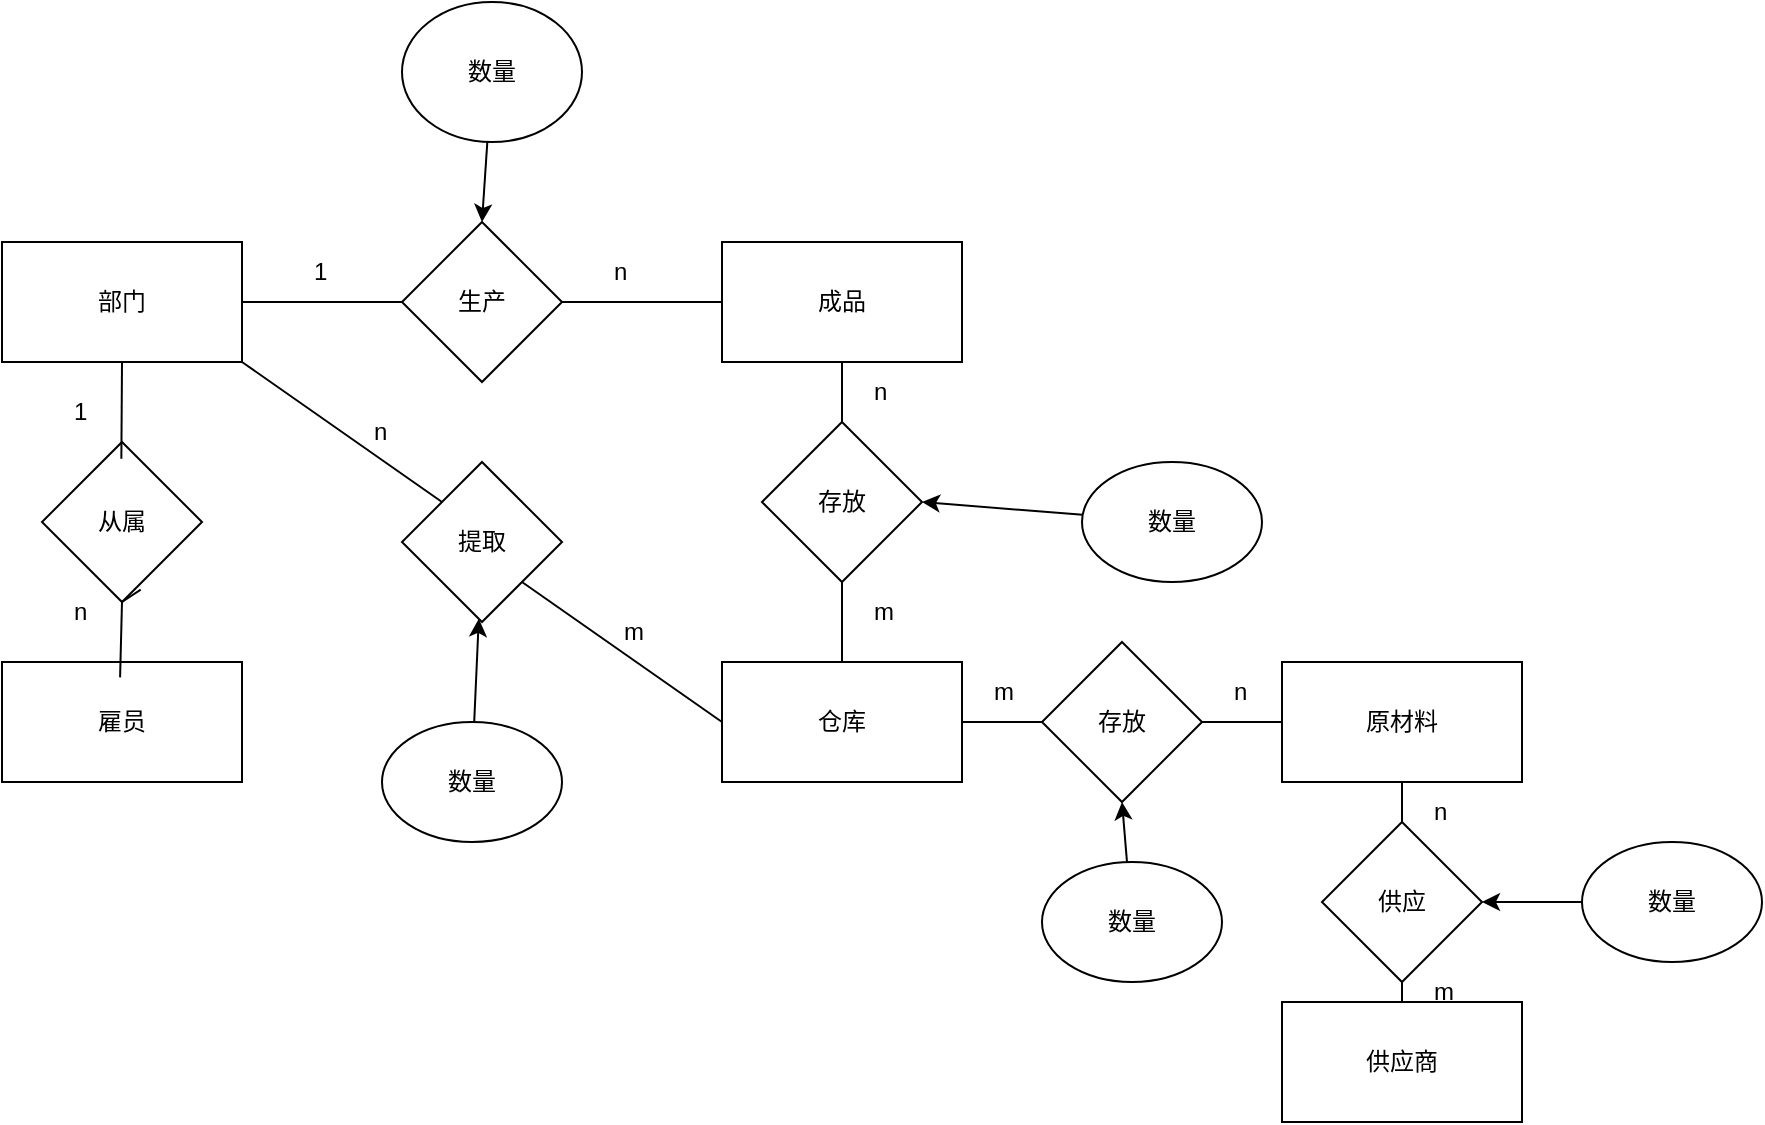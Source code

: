<mxfile version="26.1.1">
  <diagram id="R2lEEEUBdFMjLlhIrx00" name="Page-1">
    <mxGraphModel dx="1213" dy="768" grid="1" gridSize="10" guides="1" tooltips="1" connect="1" arrows="1" fold="1" page="1" pageScale="1" pageWidth="850" pageHeight="1100" math="0" shadow="0" extFonts="Permanent Marker^https://fonts.googleapis.com/css?family=Permanent+Marker">
      <root>
        <mxCell id="0" />
        <mxCell id="1" parent="0" />
        <mxCell id="1oXRpfZsBMYX8cyAN3Vm-5" value="部门" style="rounded=0;whiteSpace=wrap;html=1;strokeColor=default;" vertex="1" parent="1">
          <mxGeometry x="80" y="170" width="120" height="60" as="geometry" />
        </mxCell>
        <mxCell id="1oXRpfZsBMYX8cyAN3Vm-6" value="雇员" style="rounded=0;whiteSpace=wrap;html=1;" vertex="1" parent="1">
          <mxGeometry x="80" y="380" width="120" height="60" as="geometry" />
        </mxCell>
        <mxCell id="1oXRpfZsBMYX8cyAN3Vm-7" value="成品" style="rounded=0;whiteSpace=wrap;html=1;" vertex="1" parent="1">
          <mxGeometry x="440" y="170" width="120" height="60" as="geometry" />
        </mxCell>
        <mxCell id="1oXRpfZsBMYX8cyAN3Vm-8" value="仓库" style="rounded=0;whiteSpace=wrap;html=1;" vertex="1" parent="1">
          <mxGeometry x="440" y="380" width="120" height="60" as="geometry" />
        </mxCell>
        <mxCell id="1oXRpfZsBMYX8cyAN3Vm-9" value="原材料" style="rounded=0;whiteSpace=wrap;html=1;" vertex="1" parent="1">
          <mxGeometry x="720" y="380" width="120" height="60" as="geometry" />
        </mxCell>
        <mxCell id="1oXRpfZsBMYX8cyAN3Vm-10" value="供应商" style="rounded=0;whiteSpace=wrap;html=1;" vertex="1" parent="1">
          <mxGeometry x="720" y="550" width="120" height="60" as="geometry" />
        </mxCell>
        <mxCell id="1oXRpfZsBMYX8cyAN3Vm-11" value="从属" style="rhombus;whiteSpace=wrap;html=1;" vertex="1" parent="1">
          <mxGeometry x="100" y="270" width="80" height="80" as="geometry" />
        </mxCell>
        <mxCell id="1oXRpfZsBMYX8cyAN3Vm-12" value="生产" style="rhombus;whiteSpace=wrap;html=1;" vertex="1" parent="1">
          <mxGeometry x="280" y="160" width="80" height="80" as="geometry" />
        </mxCell>
        <mxCell id="1oXRpfZsBMYX8cyAN3Vm-13" value="存放" style="rhombus;whiteSpace=wrap;html=1;" vertex="1" parent="1">
          <mxGeometry x="460" y="260" width="80" height="80" as="geometry" />
        </mxCell>
        <mxCell id="1oXRpfZsBMYX8cyAN3Vm-14" value="提取" style="rhombus;whiteSpace=wrap;html=1;" vertex="1" parent="1">
          <mxGeometry x="280" y="280" width="80" height="80" as="geometry" />
        </mxCell>
        <mxCell id="1oXRpfZsBMYX8cyAN3Vm-15" value="存放" style="rhombus;whiteSpace=wrap;html=1;" vertex="1" parent="1">
          <mxGeometry x="600" y="370" width="80" height="80" as="geometry" />
        </mxCell>
        <mxCell id="1oXRpfZsBMYX8cyAN3Vm-17" value="供应" style="rhombus;whiteSpace=wrap;html=1;" vertex="1" parent="1">
          <mxGeometry x="740" y="460" width="80" height="80" as="geometry" />
        </mxCell>
        <mxCell id="1oXRpfZsBMYX8cyAN3Vm-25" value="" style="endArrow=none;html=1;rounded=0;entryX=0.5;entryY=1;entryDx=0;entryDy=0;exitX=0.492;exitY=0.128;exitDx=0;exitDy=0;exitPerimeter=0;" edge="1" parent="1" source="1oXRpfZsBMYX8cyAN3Vm-44" target="1oXRpfZsBMYX8cyAN3Vm-11">
          <mxGeometry width="50" height="50" relative="1" as="geometry">
            <mxPoint x="430" y="410" as="sourcePoint" />
            <mxPoint x="480" y="360" as="targetPoint" />
          </mxGeometry>
        </mxCell>
        <mxCell id="1oXRpfZsBMYX8cyAN3Vm-31" value="" style="endArrow=none;html=1;rounded=0;entryX=0.5;entryY=1;entryDx=0;entryDy=0;exitX=0.496;exitY=0.104;exitDx=0;exitDy=0;exitPerimeter=0;" edge="1" parent="1" source="1oXRpfZsBMYX8cyAN3Vm-11" target="1oXRpfZsBMYX8cyAN3Vm-5">
          <mxGeometry width="50" height="50" relative="1" as="geometry">
            <mxPoint x="430" y="410" as="sourcePoint" />
            <mxPoint x="480" y="360" as="targetPoint" />
          </mxGeometry>
        </mxCell>
        <mxCell id="1oXRpfZsBMYX8cyAN3Vm-32" value="" style="endArrow=none;html=1;rounded=0;entryX=0;entryY=0;entryDx=0;entryDy=0;exitX=1;exitY=1;exitDx=0;exitDy=0;" edge="1" parent="1" source="1oXRpfZsBMYX8cyAN3Vm-5" target="1oXRpfZsBMYX8cyAN3Vm-14">
          <mxGeometry width="50" height="50" relative="1" as="geometry">
            <mxPoint x="430" y="410" as="sourcePoint" />
            <mxPoint x="480" y="360" as="targetPoint" />
          </mxGeometry>
        </mxCell>
        <mxCell id="1oXRpfZsBMYX8cyAN3Vm-33" value="" style="endArrow=none;html=1;rounded=0;entryX=1;entryY=1;entryDx=0;entryDy=0;exitX=0;exitY=0.5;exitDx=0;exitDy=0;" edge="1" parent="1" source="1oXRpfZsBMYX8cyAN3Vm-8" target="1oXRpfZsBMYX8cyAN3Vm-14">
          <mxGeometry width="50" height="50" relative="1" as="geometry">
            <mxPoint x="430" y="410" as="sourcePoint" />
            <mxPoint x="480" y="360" as="targetPoint" />
          </mxGeometry>
        </mxCell>
        <mxCell id="1oXRpfZsBMYX8cyAN3Vm-34" value="" style="endArrow=none;html=1;rounded=0;entryX=1;entryY=0.5;entryDx=0;entryDy=0;exitX=0;exitY=0.5;exitDx=0;exitDy=0;" edge="1" parent="1" source="1oXRpfZsBMYX8cyAN3Vm-12" target="1oXRpfZsBMYX8cyAN3Vm-5">
          <mxGeometry width="50" height="50" relative="1" as="geometry">
            <mxPoint x="260" y="200" as="sourcePoint" />
            <mxPoint x="480" y="360" as="targetPoint" />
          </mxGeometry>
        </mxCell>
        <mxCell id="1oXRpfZsBMYX8cyAN3Vm-36" value="" style="endArrow=none;html=1;rounded=0;entryX=1;entryY=0.5;entryDx=0;entryDy=0;exitX=0;exitY=0.5;exitDx=0;exitDy=0;" edge="1" parent="1" source="1oXRpfZsBMYX8cyAN3Vm-7" target="1oXRpfZsBMYX8cyAN3Vm-12">
          <mxGeometry width="50" height="50" relative="1" as="geometry">
            <mxPoint x="430" y="410" as="sourcePoint" />
            <mxPoint x="480" y="360" as="targetPoint" />
          </mxGeometry>
        </mxCell>
        <mxCell id="1oXRpfZsBMYX8cyAN3Vm-37" value="" style="endArrow=none;html=1;rounded=0;entryX=0.5;entryY=1;entryDx=0;entryDy=0;exitX=0.5;exitY=0;exitDx=0;exitDy=0;" edge="1" parent="1" source="1oXRpfZsBMYX8cyAN3Vm-13" target="1oXRpfZsBMYX8cyAN3Vm-7">
          <mxGeometry width="50" height="50" relative="1" as="geometry">
            <mxPoint x="510" y="260" as="sourcePoint" />
            <mxPoint x="480" y="360" as="targetPoint" />
          </mxGeometry>
        </mxCell>
        <mxCell id="1oXRpfZsBMYX8cyAN3Vm-38" value="" style="endArrow=none;html=1;rounded=0;entryX=0.5;entryY=1;entryDx=0;entryDy=0;exitX=0.5;exitY=0;exitDx=0;exitDy=0;" edge="1" parent="1" source="1oXRpfZsBMYX8cyAN3Vm-8" target="1oXRpfZsBMYX8cyAN3Vm-13">
          <mxGeometry width="50" height="50" relative="1" as="geometry">
            <mxPoint x="430" y="410" as="sourcePoint" />
            <mxPoint x="480" y="360" as="targetPoint" />
          </mxGeometry>
        </mxCell>
        <mxCell id="1oXRpfZsBMYX8cyAN3Vm-39" value="" style="endArrow=none;html=1;rounded=0;entryX=1;entryY=0.5;entryDx=0;entryDy=0;exitX=0;exitY=0.5;exitDx=0;exitDy=0;" edge="1" parent="1" source="1oXRpfZsBMYX8cyAN3Vm-15" target="1oXRpfZsBMYX8cyAN3Vm-8">
          <mxGeometry width="50" height="50" relative="1" as="geometry">
            <mxPoint x="430" y="410" as="sourcePoint" />
            <mxPoint x="480" y="360" as="targetPoint" />
          </mxGeometry>
        </mxCell>
        <mxCell id="1oXRpfZsBMYX8cyAN3Vm-40" value="" style="endArrow=none;html=1;rounded=0;entryX=1;entryY=0.5;entryDx=0;entryDy=0;exitX=0;exitY=0.5;exitDx=0;exitDy=0;" edge="1" parent="1" source="1oXRpfZsBMYX8cyAN3Vm-9" target="1oXRpfZsBMYX8cyAN3Vm-15">
          <mxGeometry width="50" height="50" relative="1" as="geometry">
            <mxPoint x="430" y="410" as="sourcePoint" />
            <mxPoint x="480" y="360" as="targetPoint" />
          </mxGeometry>
        </mxCell>
        <mxCell id="1oXRpfZsBMYX8cyAN3Vm-41" value="" style="endArrow=none;html=1;rounded=0;entryX=0.5;entryY=1;entryDx=0;entryDy=0;" edge="1" parent="1" source="1oXRpfZsBMYX8cyAN3Vm-17" target="1oXRpfZsBMYX8cyAN3Vm-9">
          <mxGeometry width="50" height="50" relative="1" as="geometry">
            <mxPoint x="430" y="410" as="sourcePoint" />
            <mxPoint x="480" y="360" as="targetPoint" />
          </mxGeometry>
        </mxCell>
        <mxCell id="1oXRpfZsBMYX8cyAN3Vm-42" value="" style="endArrow=none;html=1;rounded=0;entryX=0.5;entryY=1;entryDx=0;entryDy=0;exitX=0.5;exitY=0;exitDx=0;exitDy=0;" edge="1" parent="1" source="1oXRpfZsBMYX8cyAN3Vm-10" target="1oXRpfZsBMYX8cyAN3Vm-17">
          <mxGeometry width="50" height="50" relative="1" as="geometry">
            <mxPoint x="430" y="410" as="sourcePoint" />
            <mxPoint x="480" y="360" as="targetPoint" />
          </mxGeometry>
        </mxCell>
        <mxCell id="1oXRpfZsBMYX8cyAN3Vm-43" value="1" style="text;strokeColor=none;fillColor=none;align=left;verticalAlign=middle;spacingLeft=4;spacingRight=4;overflow=hidden;points=[[0,0.5],[1,0.5]];portConstraint=eastwest;rotatable=0;whiteSpace=wrap;html=1;" vertex="1" parent="1">
          <mxGeometry x="110" y="240" width="80" height="30" as="geometry" />
        </mxCell>
        <mxCell id="1oXRpfZsBMYX8cyAN3Vm-45" value="" style="endArrow=none;html=1;rounded=0;exitX=0.492;exitY=0.128;exitDx=0;exitDy=0;exitPerimeter=0;" edge="1" parent="1" source="1oXRpfZsBMYX8cyAN3Vm-6">
          <mxGeometry width="50" height="50" relative="1" as="geometry">
            <mxPoint x="139" y="388" as="sourcePoint" />
            <mxPoint x="140" y="350" as="targetPoint" />
          </mxGeometry>
        </mxCell>
        <mxCell id="1oXRpfZsBMYX8cyAN3Vm-44" value="n" style="text;strokeColor=none;fillColor=none;align=left;verticalAlign=middle;spacingLeft=4;spacingRight=4;overflow=hidden;points=[[0,0.5],[1,0.5]];portConstraint=eastwest;rotatable=0;whiteSpace=wrap;html=1;" vertex="1" parent="1">
          <mxGeometry x="110" y="340" width="80" height="30" as="geometry" />
        </mxCell>
        <mxCell id="1oXRpfZsBMYX8cyAN3Vm-46" value="1" style="text;strokeColor=none;fillColor=none;align=left;verticalAlign=middle;spacingLeft=4;spacingRight=4;overflow=hidden;points=[[0,0.5],[1,0.5]];portConstraint=eastwest;rotatable=0;whiteSpace=wrap;html=1;" vertex="1" parent="1">
          <mxGeometry x="230" y="170" width="80" height="30" as="geometry" />
        </mxCell>
        <mxCell id="1oXRpfZsBMYX8cyAN3Vm-47" value="n" style="text;strokeColor=none;fillColor=none;align=left;verticalAlign=middle;spacingLeft=4;spacingRight=4;overflow=hidden;points=[[0,0.5],[1,0.5]];portConstraint=eastwest;rotatable=0;whiteSpace=wrap;html=1;" vertex="1" parent="1">
          <mxGeometry x="380" y="170" width="80" height="30" as="geometry" />
        </mxCell>
        <mxCell id="1oXRpfZsBMYX8cyAN3Vm-50" value="n" style="text;strokeColor=none;fillColor=none;align=left;verticalAlign=middle;spacingLeft=4;spacingRight=4;overflow=hidden;points=[[0,0.5],[1,0.5]];portConstraint=eastwest;rotatable=0;whiteSpace=wrap;html=1;" vertex="1" parent="1">
          <mxGeometry x="260" y="250" width="80" height="30" as="geometry" />
        </mxCell>
        <mxCell id="1oXRpfZsBMYX8cyAN3Vm-51" value="n" style="text;strokeColor=none;fillColor=none;align=left;verticalAlign=middle;spacingLeft=4;spacingRight=4;overflow=hidden;points=[[0,0.5],[1,0.5]];portConstraint=eastwest;rotatable=0;whiteSpace=wrap;html=1;" vertex="1" parent="1">
          <mxGeometry x="510" y="230" width="80" height="30" as="geometry" />
        </mxCell>
        <mxCell id="1oXRpfZsBMYX8cyAN3Vm-52" value="m" style="text;strokeColor=none;fillColor=none;align=left;verticalAlign=middle;spacingLeft=4;spacingRight=4;overflow=hidden;points=[[0,0.5],[1,0.5]];portConstraint=eastwest;rotatable=0;whiteSpace=wrap;html=1;" vertex="1" parent="1">
          <mxGeometry x="385" y="350" width="80" height="30" as="geometry" />
        </mxCell>
        <mxCell id="1oXRpfZsBMYX8cyAN3Vm-53" value="m" style="text;strokeColor=none;fillColor=none;align=left;verticalAlign=middle;spacingLeft=4;spacingRight=4;overflow=hidden;points=[[0,0.5],[1,0.5]];portConstraint=eastwest;rotatable=0;whiteSpace=wrap;html=1;" vertex="1" parent="1">
          <mxGeometry x="510" y="340" width="80" height="30" as="geometry" />
        </mxCell>
        <mxCell id="1oXRpfZsBMYX8cyAN3Vm-54" value="m" style="text;strokeColor=none;fillColor=none;align=left;verticalAlign=middle;spacingLeft=4;spacingRight=4;overflow=hidden;points=[[0,0.5],[1,0.5]];portConstraint=eastwest;rotatable=0;whiteSpace=wrap;html=1;" vertex="1" parent="1">
          <mxGeometry x="570" y="380" width="80" height="30" as="geometry" />
        </mxCell>
        <mxCell id="1oXRpfZsBMYX8cyAN3Vm-57" value="n" style="text;strokeColor=none;fillColor=none;align=left;verticalAlign=middle;spacingLeft=4;spacingRight=4;overflow=hidden;points=[[0,0.5],[1,0.5]];portConstraint=eastwest;rotatable=0;whiteSpace=wrap;html=1;" vertex="1" parent="1">
          <mxGeometry x="690" y="380" width="80" height="30" as="geometry" />
        </mxCell>
        <mxCell id="1oXRpfZsBMYX8cyAN3Vm-61" value="n" style="text;strokeColor=none;fillColor=none;align=left;verticalAlign=middle;spacingLeft=4;spacingRight=4;overflow=hidden;points=[[0,0.5],[1,0.5]];portConstraint=eastwest;rotatable=0;whiteSpace=wrap;html=1;" vertex="1" parent="1">
          <mxGeometry x="790" y="440" width="80" height="30" as="geometry" />
        </mxCell>
        <mxCell id="1oXRpfZsBMYX8cyAN3Vm-62" value="m" style="text;strokeColor=none;fillColor=none;align=left;verticalAlign=middle;spacingLeft=4;spacingRight=4;overflow=hidden;points=[[0,0.5],[1,0.5]];portConstraint=eastwest;rotatable=0;whiteSpace=wrap;html=1;" vertex="1" parent="1">
          <mxGeometry x="790" y="530" width="80" height="30" as="geometry" />
        </mxCell>
        <mxCell id="1oXRpfZsBMYX8cyAN3Vm-65" value="" style="edgeStyle=none;rounded=0;orthogonalLoop=1;jettySize=auto;html=1;" edge="1" parent="1" source="1oXRpfZsBMYX8cyAN3Vm-64" target="1oXRpfZsBMYX8cyAN3Vm-14">
          <mxGeometry relative="1" as="geometry" />
        </mxCell>
        <mxCell id="1oXRpfZsBMYX8cyAN3Vm-64" value="数量" style="ellipse;whiteSpace=wrap;html=1;" vertex="1" parent="1">
          <mxGeometry x="270" y="410" width="90" height="60" as="geometry" />
        </mxCell>
        <mxCell id="1oXRpfZsBMYX8cyAN3Vm-70" value="" style="edgeStyle=none;rounded=0;orthogonalLoop=1;jettySize=auto;html=1;entryX=0.5;entryY=0;entryDx=0;entryDy=0;" edge="1" parent="1" source="1oXRpfZsBMYX8cyAN3Vm-67" target="1oXRpfZsBMYX8cyAN3Vm-12">
          <mxGeometry relative="1" as="geometry" />
        </mxCell>
        <mxCell id="1oXRpfZsBMYX8cyAN3Vm-67" value="数量" style="ellipse;whiteSpace=wrap;html=1;" vertex="1" parent="1">
          <mxGeometry x="280" y="50" width="90" height="70" as="geometry" />
        </mxCell>
        <mxCell id="1oXRpfZsBMYX8cyAN3Vm-72" value="" style="edgeStyle=none;rounded=0;orthogonalLoop=1;jettySize=auto;html=1;entryX=0.5;entryY=1;entryDx=0;entryDy=0;" edge="1" parent="1" source="1oXRpfZsBMYX8cyAN3Vm-71" target="1oXRpfZsBMYX8cyAN3Vm-15">
          <mxGeometry relative="1" as="geometry" />
        </mxCell>
        <mxCell id="1oXRpfZsBMYX8cyAN3Vm-71" value="数量" style="ellipse;whiteSpace=wrap;html=1;" vertex="1" parent="1">
          <mxGeometry x="600" y="480" width="90" height="60" as="geometry" />
        </mxCell>
        <mxCell id="1oXRpfZsBMYX8cyAN3Vm-74" value="" style="edgeStyle=none;rounded=0;orthogonalLoop=1;jettySize=auto;html=1;entryX=1;entryY=0.5;entryDx=0;entryDy=0;" edge="1" parent="1" source="1oXRpfZsBMYX8cyAN3Vm-73" target="1oXRpfZsBMYX8cyAN3Vm-17">
          <mxGeometry relative="1" as="geometry" />
        </mxCell>
        <mxCell id="1oXRpfZsBMYX8cyAN3Vm-73" value="数量" style="ellipse;whiteSpace=wrap;html=1;" vertex="1" parent="1">
          <mxGeometry x="870" y="470" width="90" height="60" as="geometry" />
        </mxCell>
        <mxCell id="1oXRpfZsBMYX8cyAN3Vm-76" value="" style="edgeStyle=none;rounded=0;orthogonalLoop=1;jettySize=auto;html=1;entryX=1;entryY=0.5;entryDx=0;entryDy=0;" edge="1" parent="1" source="1oXRpfZsBMYX8cyAN3Vm-75" target="1oXRpfZsBMYX8cyAN3Vm-13">
          <mxGeometry relative="1" as="geometry" />
        </mxCell>
        <mxCell id="1oXRpfZsBMYX8cyAN3Vm-75" value="数量" style="ellipse;whiteSpace=wrap;html=1;" vertex="1" parent="1">
          <mxGeometry x="620" y="280" width="90" height="60" as="geometry" />
        </mxCell>
      </root>
    </mxGraphModel>
  </diagram>
</mxfile>
